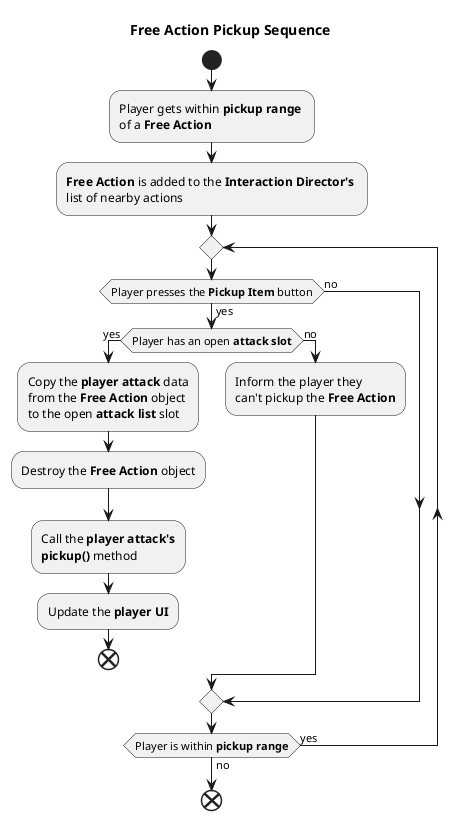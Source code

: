 @startuml Free_Action_Pickup_Sequence
title Free Action Pickup Sequence

start

:Player gets within **pickup range** \nof a **Free Action**;

:**Free Action** is added to the **Interaction Director's** \nlist of nearby actions;

repeat

    if (Player presses the **Pickup Item** button) then (yes)

        if (Player has an open **attack slot**) then (yes)

            :Copy the **player attack** data
            from the **Free Action** object
            to the open **attack list** slot;

            :Destroy the **Free Action** object;

            :Call the **player attack's**
            **pickup()** method;

            :Update the **player UI**;

            end

        else (no)

            :Inform the player they 
            can't pickup the **Free Action**;

        endif

    else (no)

    endif

repeat while(Player is within **pickup range**) is (yes) not (no)

end

@enduml